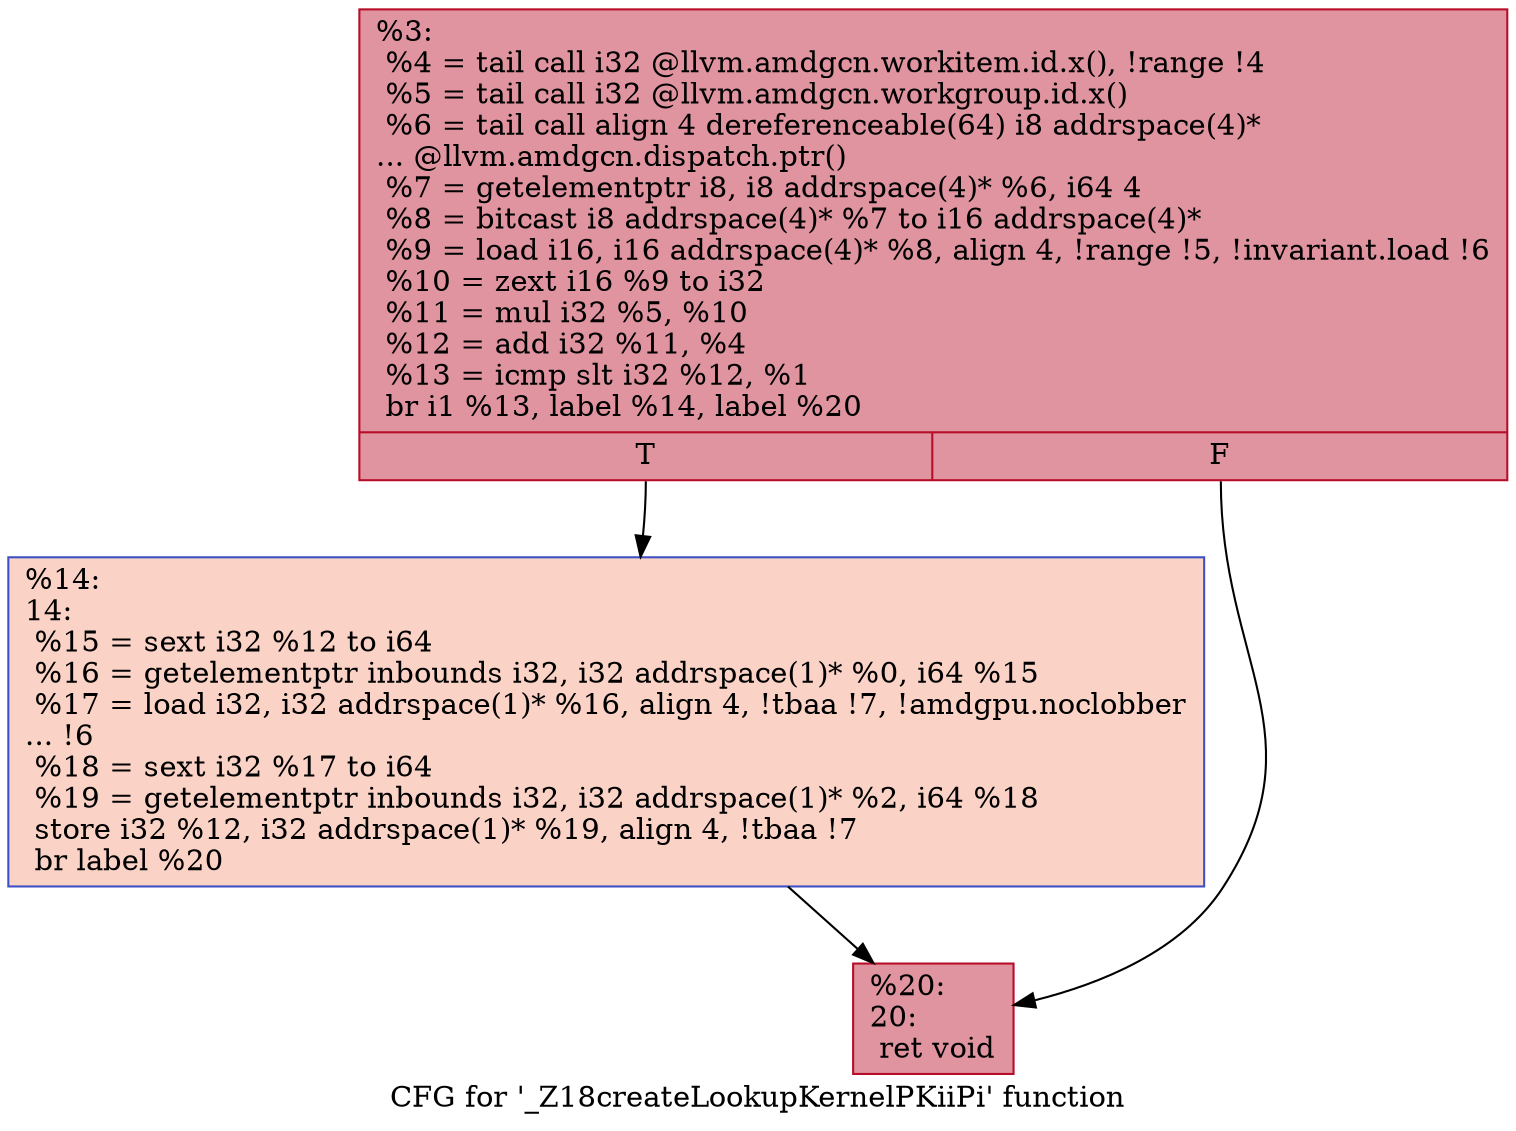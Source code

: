 digraph "CFG for '_Z18createLookupKernelPKiiPi' function" {
	label="CFG for '_Z18createLookupKernelPKiiPi' function";

	Node0x4f1c010 [shape=record,color="#b70d28ff", style=filled, fillcolor="#b70d2870",label="{%3:\l  %4 = tail call i32 @llvm.amdgcn.workitem.id.x(), !range !4\l  %5 = tail call i32 @llvm.amdgcn.workgroup.id.x()\l  %6 = tail call align 4 dereferenceable(64) i8 addrspace(4)*\l... @llvm.amdgcn.dispatch.ptr()\l  %7 = getelementptr i8, i8 addrspace(4)* %6, i64 4\l  %8 = bitcast i8 addrspace(4)* %7 to i16 addrspace(4)*\l  %9 = load i16, i16 addrspace(4)* %8, align 4, !range !5, !invariant.load !6\l  %10 = zext i16 %9 to i32\l  %11 = mul i32 %5, %10\l  %12 = add i32 %11, %4\l  %13 = icmp slt i32 %12, %1\l  br i1 %13, label %14, label %20\l|{<s0>T|<s1>F}}"];
	Node0x4f1c010:s0 -> Node0x4f1cda0;
	Node0x4f1c010:s1 -> Node0x4f1dfa0;
	Node0x4f1cda0 [shape=record,color="#3d50c3ff", style=filled, fillcolor="#f59c7d70",label="{%14:\l14:                                               \l  %15 = sext i32 %12 to i64\l  %16 = getelementptr inbounds i32, i32 addrspace(1)* %0, i64 %15\l  %17 = load i32, i32 addrspace(1)* %16, align 4, !tbaa !7, !amdgpu.noclobber\l... !6\l  %18 = sext i32 %17 to i64\l  %19 = getelementptr inbounds i32, i32 addrspace(1)* %2, i64 %18\l  store i32 %12, i32 addrspace(1)* %19, align 4, !tbaa !7\l  br label %20\l}"];
	Node0x4f1cda0 -> Node0x4f1dfa0;
	Node0x4f1dfa0 [shape=record,color="#b70d28ff", style=filled, fillcolor="#b70d2870",label="{%20:\l20:                                               \l  ret void\l}"];
}
